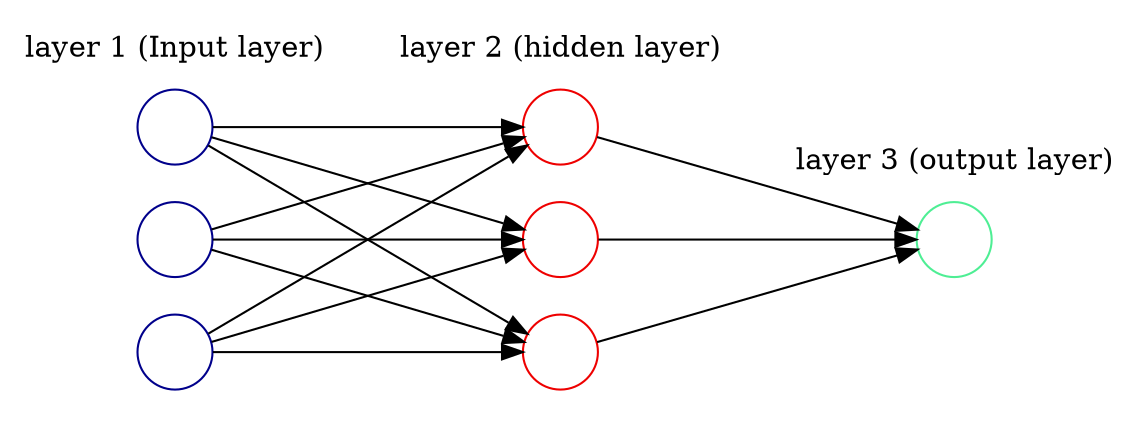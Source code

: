 digraph G {

        rankdir=LR
        splines=line

        node [fixedsize=true, label=""];

        subgraph cluster_0 {
                color=white;
                node [style=solid,color=blue4, shape=circle];
                x1 x2 x3;
                label = "layer 1 (Input layer)";
        }

        subgraph cluster_1 {
                color=white;
                node [style=solid,color=red2, shape=circle];
                a12 a22 a32;
                label = "layer 2 (hidden layer)";
        }

        subgraph cluster_2 {
                color=white;
                node [style=solid,color=seagreen2, shape=circle];
                O;
                label="layer 3 (output layer)";
        }

        x1 -> a12;
        x1 -> a22;
        x1 -> a32;
        x2 -> a12;
        x2 -> a22;
        x2 -> a32;
        x3 -> a12;
        x3 -> a22;
        x3 -> a32;

        a12 -> O
        a22 -> O
        a32 -> O
}
